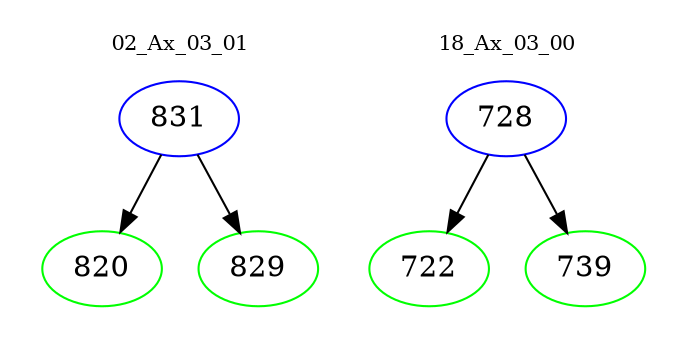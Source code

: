 digraph{
subgraph cluster_0 {
color = white
label = "02_Ax_03_01";
fontsize=10;
T0_831 [label="831", color="blue"]
T0_831 -> T0_820 [color="black"]
T0_820 [label="820", color="green"]
T0_831 -> T0_829 [color="black"]
T0_829 [label="829", color="green"]
}
subgraph cluster_1 {
color = white
label = "18_Ax_03_00";
fontsize=10;
T1_728 [label="728", color="blue"]
T1_728 -> T1_722 [color="black"]
T1_722 [label="722", color="green"]
T1_728 -> T1_739 [color="black"]
T1_739 [label="739", color="green"]
}
}

